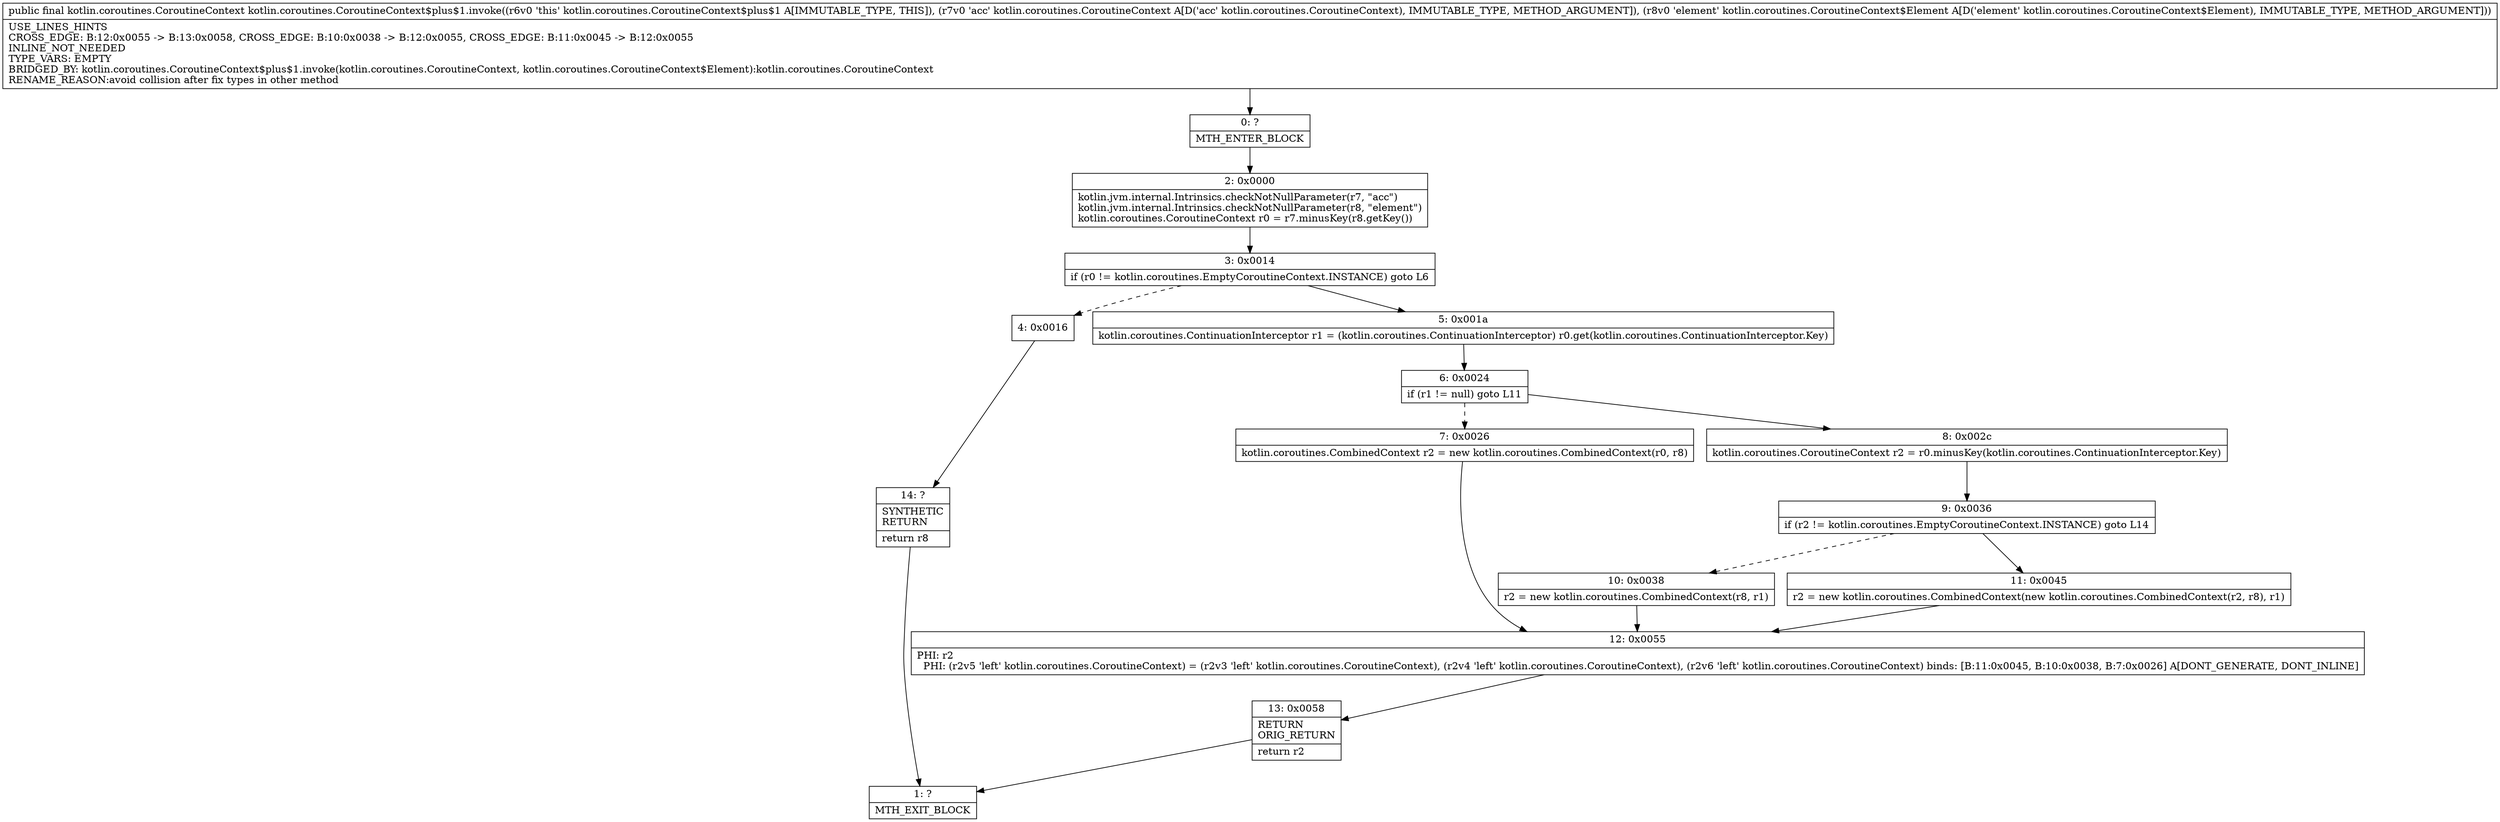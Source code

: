 digraph "CFG forkotlin.coroutines.CoroutineContext$plus$1.invoke(Lkotlin\/coroutines\/CoroutineContext;Lkotlin\/coroutines\/CoroutineContext$Element;)Lkotlin\/coroutines\/CoroutineContext;" {
Node_0 [shape=record,label="{0\:\ ?|MTH_ENTER_BLOCK\l}"];
Node_2 [shape=record,label="{2\:\ 0x0000|kotlin.jvm.internal.Intrinsics.checkNotNullParameter(r7, \"acc\")\lkotlin.jvm.internal.Intrinsics.checkNotNullParameter(r8, \"element\")\lkotlin.coroutines.CoroutineContext r0 = r7.minusKey(r8.getKey())\l}"];
Node_3 [shape=record,label="{3\:\ 0x0014|if (r0 != kotlin.coroutines.EmptyCoroutineContext.INSTANCE) goto L6\l}"];
Node_4 [shape=record,label="{4\:\ 0x0016}"];
Node_14 [shape=record,label="{14\:\ ?|SYNTHETIC\lRETURN\l|return r8\l}"];
Node_1 [shape=record,label="{1\:\ ?|MTH_EXIT_BLOCK\l}"];
Node_5 [shape=record,label="{5\:\ 0x001a|kotlin.coroutines.ContinuationInterceptor r1 = (kotlin.coroutines.ContinuationInterceptor) r0.get(kotlin.coroutines.ContinuationInterceptor.Key)\l}"];
Node_6 [shape=record,label="{6\:\ 0x0024|if (r1 != null) goto L11\l}"];
Node_7 [shape=record,label="{7\:\ 0x0026|kotlin.coroutines.CombinedContext r2 = new kotlin.coroutines.CombinedContext(r0, r8)\l}"];
Node_12 [shape=record,label="{12\:\ 0x0055|PHI: r2 \l  PHI: (r2v5 'left' kotlin.coroutines.CoroutineContext) = (r2v3 'left' kotlin.coroutines.CoroutineContext), (r2v4 'left' kotlin.coroutines.CoroutineContext), (r2v6 'left' kotlin.coroutines.CoroutineContext) binds: [B:11:0x0045, B:10:0x0038, B:7:0x0026] A[DONT_GENERATE, DONT_INLINE]\l}"];
Node_13 [shape=record,label="{13\:\ 0x0058|RETURN\lORIG_RETURN\l|return r2\l}"];
Node_8 [shape=record,label="{8\:\ 0x002c|kotlin.coroutines.CoroutineContext r2 = r0.minusKey(kotlin.coroutines.ContinuationInterceptor.Key)\l}"];
Node_9 [shape=record,label="{9\:\ 0x0036|if (r2 != kotlin.coroutines.EmptyCoroutineContext.INSTANCE) goto L14\l}"];
Node_10 [shape=record,label="{10\:\ 0x0038|r2 = new kotlin.coroutines.CombinedContext(r8, r1)\l}"];
Node_11 [shape=record,label="{11\:\ 0x0045|r2 = new kotlin.coroutines.CombinedContext(new kotlin.coroutines.CombinedContext(r2, r8), r1)\l}"];
MethodNode[shape=record,label="{public final kotlin.coroutines.CoroutineContext kotlin.coroutines.CoroutineContext$plus$1.invoke((r6v0 'this' kotlin.coroutines.CoroutineContext$plus$1 A[IMMUTABLE_TYPE, THIS]), (r7v0 'acc' kotlin.coroutines.CoroutineContext A[D('acc' kotlin.coroutines.CoroutineContext), IMMUTABLE_TYPE, METHOD_ARGUMENT]), (r8v0 'element' kotlin.coroutines.CoroutineContext$Element A[D('element' kotlin.coroutines.CoroutineContext$Element), IMMUTABLE_TYPE, METHOD_ARGUMENT]))  | USE_LINES_HINTS\lCROSS_EDGE: B:12:0x0055 \-\> B:13:0x0058, CROSS_EDGE: B:10:0x0038 \-\> B:12:0x0055, CROSS_EDGE: B:11:0x0045 \-\> B:12:0x0055\lINLINE_NOT_NEEDED\lTYPE_VARS: EMPTY\lBRIDGED_BY: kotlin.coroutines.CoroutineContext$plus$1.invoke(kotlin.coroutines.CoroutineContext, kotlin.coroutines.CoroutineContext$Element):kotlin.coroutines.CoroutineContext\lRENAME_REASON:avoid collision after fix types in other method\l}"];
MethodNode -> Node_0;Node_0 -> Node_2;
Node_2 -> Node_3;
Node_3 -> Node_4[style=dashed];
Node_3 -> Node_5;
Node_4 -> Node_14;
Node_14 -> Node_1;
Node_5 -> Node_6;
Node_6 -> Node_7[style=dashed];
Node_6 -> Node_8;
Node_7 -> Node_12;
Node_12 -> Node_13;
Node_13 -> Node_1;
Node_8 -> Node_9;
Node_9 -> Node_10[style=dashed];
Node_9 -> Node_11;
Node_10 -> Node_12;
Node_11 -> Node_12;
}

